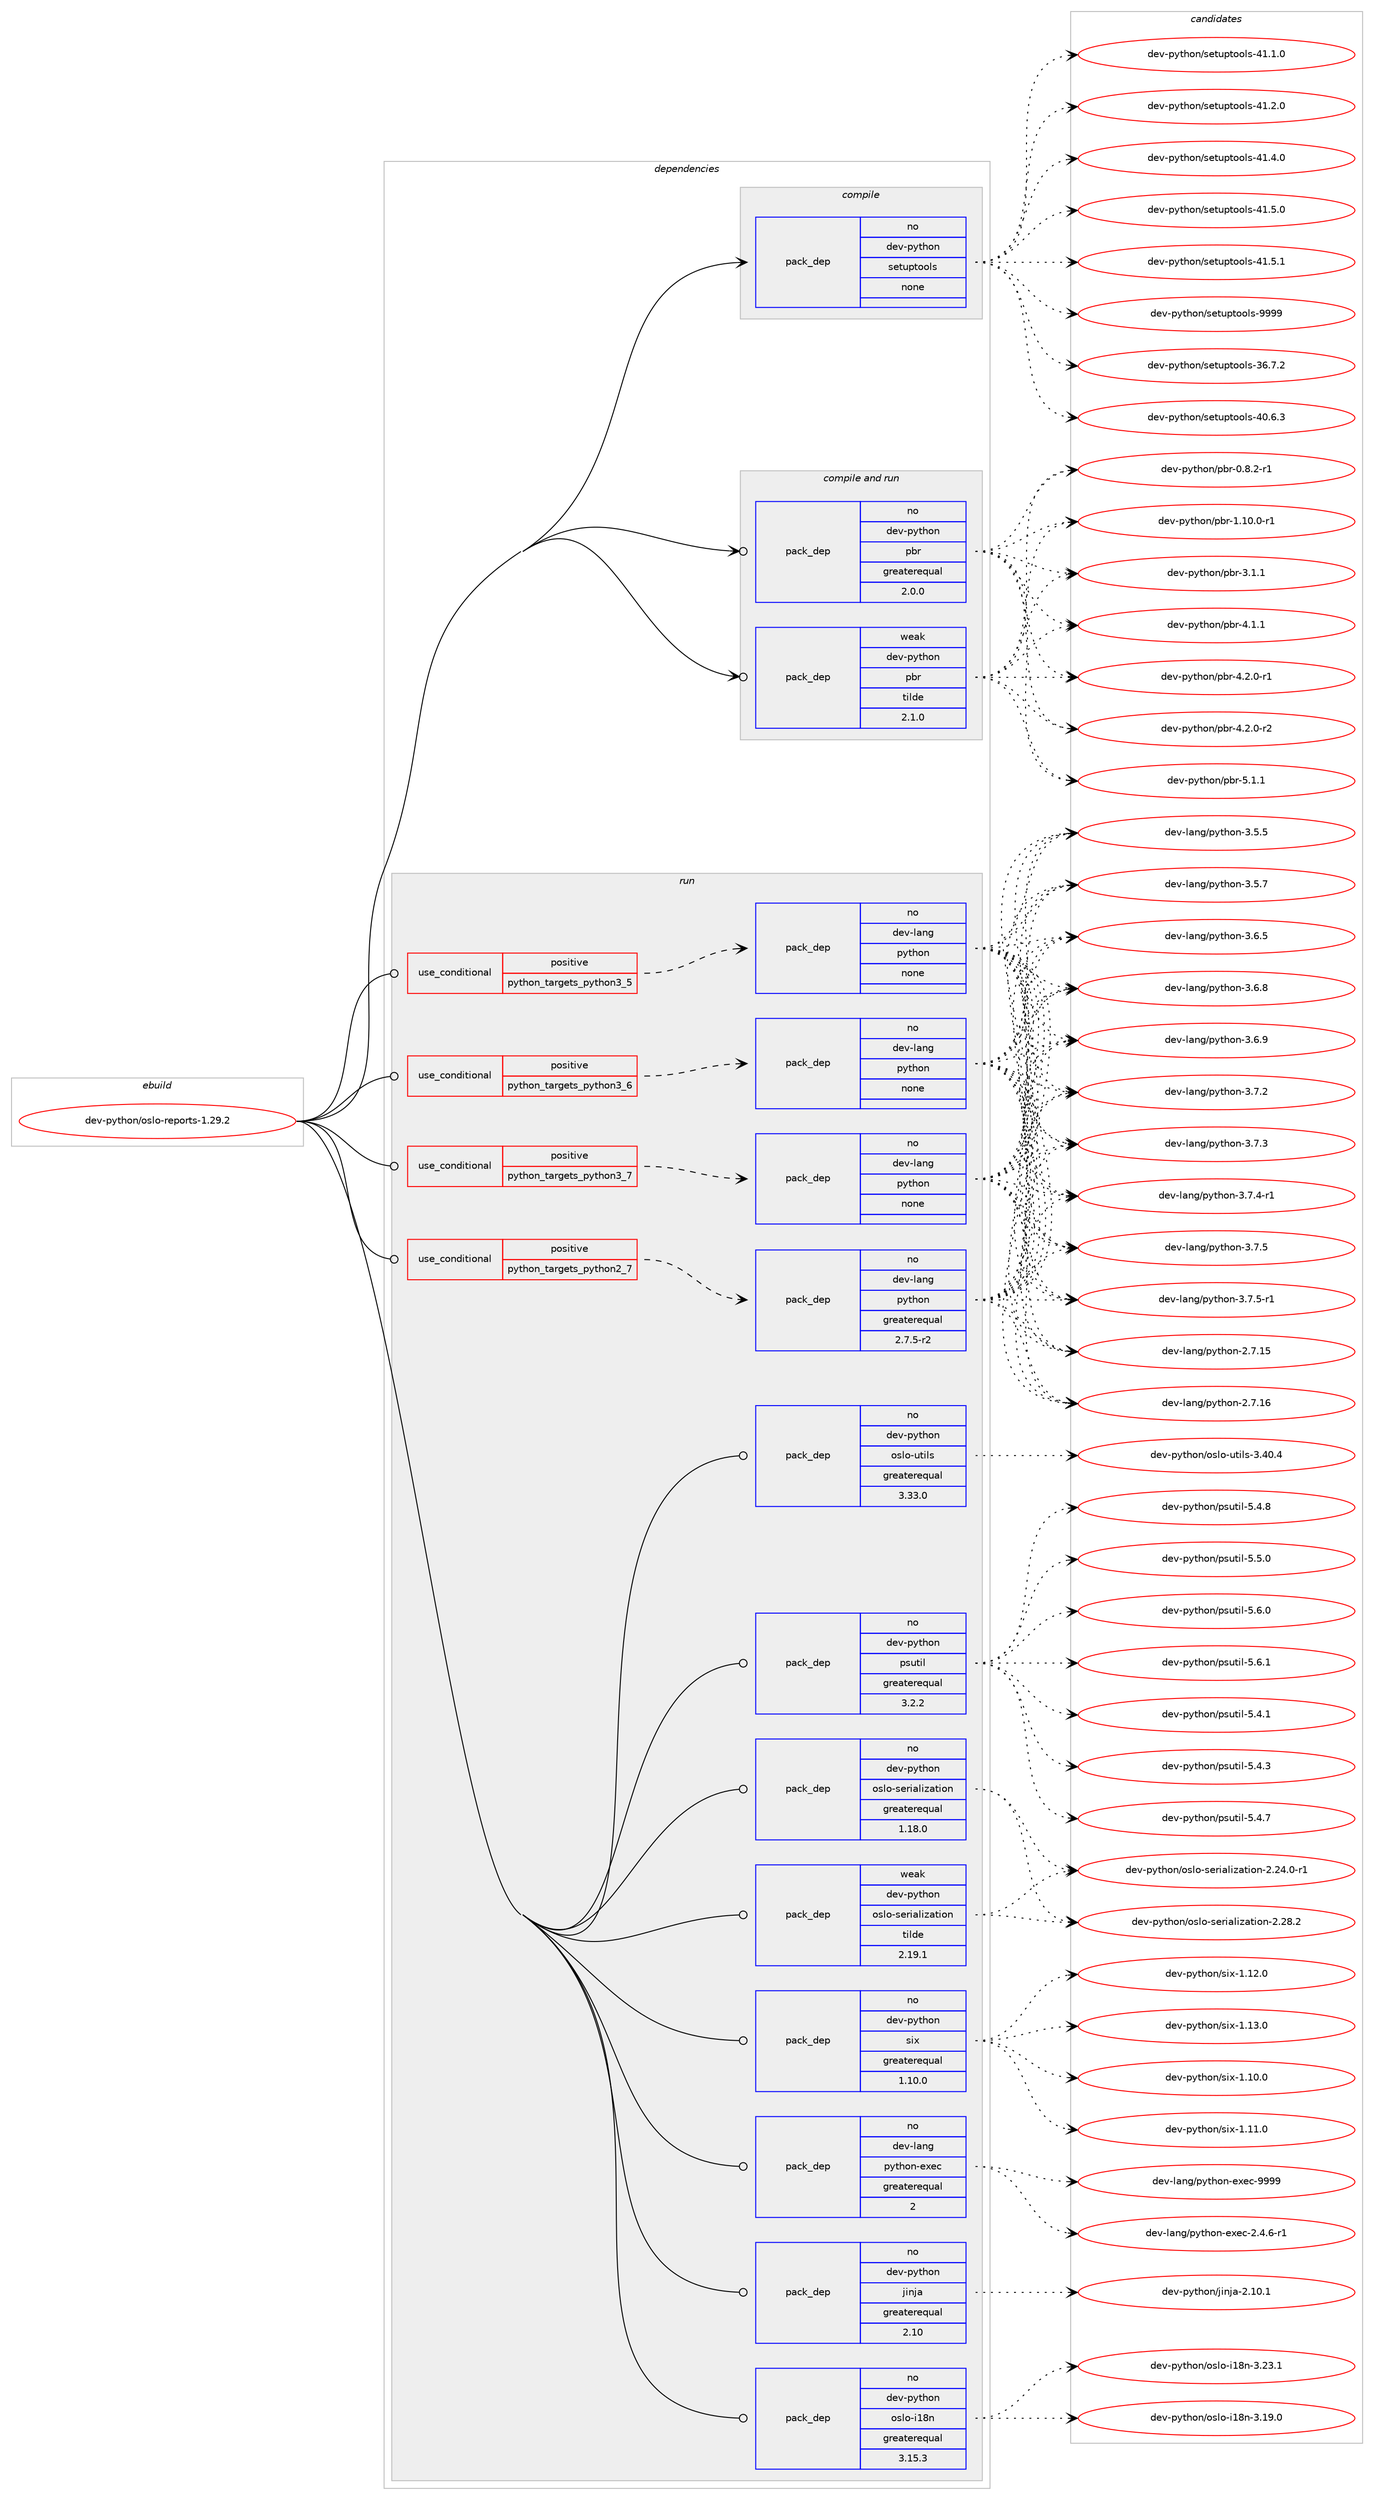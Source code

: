 digraph prolog {

# *************
# Graph options
# *************

newrank=true;
concentrate=true;
compound=true;
graph [rankdir=LR,fontname=Helvetica,fontsize=10,ranksep=1.5];#, ranksep=2.5, nodesep=0.2];
edge  [arrowhead=vee];
node  [fontname=Helvetica,fontsize=10];

# **********
# The ebuild
# **********

subgraph cluster_leftcol {
color=gray;
rank=same;
label=<<i>ebuild</i>>;
id [label="dev-python/oslo-reports-1.29.2", color=red, width=4, href="../dev-python/oslo-reports-1.29.2.svg"];
}

# ****************
# The dependencies
# ****************

subgraph cluster_midcol {
color=gray;
label=<<i>dependencies</i>>;
subgraph cluster_compile {
fillcolor="#eeeeee";
style=filled;
label=<<i>compile</i>>;
subgraph pack463749 {
dependency619401 [label=<<TABLE BORDER="0" CELLBORDER="1" CELLSPACING="0" CELLPADDING="4" WIDTH="220"><TR><TD ROWSPAN="6" CELLPADDING="30">pack_dep</TD></TR><TR><TD WIDTH="110">no</TD></TR><TR><TD>dev-python</TD></TR><TR><TD>setuptools</TD></TR><TR><TD>none</TD></TR><TR><TD></TD></TR></TABLE>>, shape=none, color=blue];
}
id:e -> dependency619401:w [weight=20,style="solid",arrowhead="vee"];
}
subgraph cluster_compileandrun {
fillcolor="#eeeeee";
style=filled;
label=<<i>compile and run</i>>;
subgraph pack463750 {
dependency619402 [label=<<TABLE BORDER="0" CELLBORDER="1" CELLSPACING="0" CELLPADDING="4" WIDTH="220"><TR><TD ROWSPAN="6" CELLPADDING="30">pack_dep</TD></TR><TR><TD WIDTH="110">no</TD></TR><TR><TD>dev-python</TD></TR><TR><TD>pbr</TD></TR><TR><TD>greaterequal</TD></TR><TR><TD>2.0.0</TD></TR></TABLE>>, shape=none, color=blue];
}
id:e -> dependency619402:w [weight=20,style="solid",arrowhead="odotvee"];
subgraph pack463751 {
dependency619403 [label=<<TABLE BORDER="0" CELLBORDER="1" CELLSPACING="0" CELLPADDING="4" WIDTH="220"><TR><TD ROWSPAN="6" CELLPADDING="30">pack_dep</TD></TR><TR><TD WIDTH="110">weak</TD></TR><TR><TD>dev-python</TD></TR><TR><TD>pbr</TD></TR><TR><TD>tilde</TD></TR><TR><TD>2.1.0</TD></TR></TABLE>>, shape=none, color=blue];
}
id:e -> dependency619403:w [weight=20,style="solid",arrowhead="odotvee"];
}
subgraph cluster_run {
fillcolor="#eeeeee";
style=filled;
label=<<i>run</i>>;
subgraph cond143842 {
dependency619404 [label=<<TABLE BORDER="0" CELLBORDER="1" CELLSPACING="0" CELLPADDING="4"><TR><TD ROWSPAN="3" CELLPADDING="10">use_conditional</TD></TR><TR><TD>positive</TD></TR><TR><TD>python_targets_python2_7</TD></TR></TABLE>>, shape=none, color=red];
subgraph pack463752 {
dependency619405 [label=<<TABLE BORDER="0" CELLBORDER="1" CELLSPACING="0" CELLPADDING="4" WIDTH="220"><TR><TD ROWSPAN="6" CELLPADDING="30">pack_dep</TD></TR><TR><TD WIDTH="110">no</TD></TR><TR><TD>dev-lang</TD></TR><TR><TD>python</TD></TR><TR><TD>greaterequal</TD></TR><TR><TD>2.7.5-r2</TD></TR></TABLE>>, shape=none, color=blue];
}
dependency619404:e -> dependency619405:w [weight=20,style="dashed",arrowhead="vee"];
}
id:e -> dependency619404:w [weight=20,style="solid",arrowhead="odot"];
subgraph cond143843 {
dependency619406 [label=<<TABLE BORDER="0" CELLBORDER="1" CELLSPACING="0" CELLPADDING="4"><TR><TD ROWSPAN="3" CELLPADDING="10">use_conditional</TD></TR><TR><TD>positive</TD></TR><TR><TD>python_targets_python3_5</TD></TR></TABLE>>, shape=none, color=red];
subgraph pack463753 {
dependency619407 [label=<<TABLE BORDER="0" CELLBORDER="1" CELLSPACING="0" CELLPADDING="4" WIDTH="220"><TR><TD ROWSPAN="6" CELLPADDING="30">pack_dep</TD></TR><TR><TD WIDTH="110">no</TD></TR><TR><TD>dev-lang</TD></TR><TR><TD>python</TD></TR><TR><TD>none</TD></TR><TR><TD></TD></TR></TABLE>>, shape=none, color=blue];
}
dependency619406:e -> dependency619407:w [weight=20,style="dashed",arrowhead="vee"];
}
id:e -> dependency619406:w [weight=20,style="solid",arrowhead="odot"];
subgraph cond143844 {
dependency619408 [label=<<TABLE BORDER="0" CELLBORDER="1" CELLSPACING="0" CELLPADDING="4"><TR><TD ROWSPAN="3" CELLPADDING="10">use_conditional</TD></TR><TR><TD>positive</TD></TR><TR><TD>python_targets_python3_6</TD></TR></TABLE>>, shape=none, color=red];
subgraph pack463754 {
dependency619409 [label=<<TABLE BORDER="0" CELLBORDER="1" CELLSPACING="0" CELLPADDING="4" WIDTH="220"><TR><TD ROWSPAN="6" CELLPADDING="30">pack_dep</TD></TR><TR><TD WIDTH="110">no</TD></TR><TR><TD>dev-lang</TD></TR><TR><TD>python</TD></TR><TR><TD>none</TD></TR><TR><TD></TD></TR></TABLE>>, shape=none, color=blue];
}
dependency619408:e -> dependency619409:w [weight=20,style="dashed",arrowhead="vee"];
}
id:e -> dependency619408:w [weight=20,style="solid",arrowhead="odot"];
subgraph cond143845 {
dependency619410 [label=<<TABLE BORDER="0" CELLBORDER="1" CELLSPACING="0" CELLPADDING="4"><TR><TD ROWSPAN="3" CELLPADDING="10">use_conditional</TD></TR><TR><TD>positive</TD></TR><TR><TD>python_targets_python3_7</TD></TR></TABLE>>, shape=none, color=red];
subgraph pack463755 {
dependency619411 [label=<<TABLE BORDER="0" CELLBORDER="1" CELLSPACING="0" CELLPADDING="4" WIDTH="220"><TR><TD ROWSPAN="6" CELLPADDING="30">pack_dep</TD></TR><TR><TD WIDTH="110">no</TD></TR><TR><TD>dev-lang</TD></TR><TR><TD>python</TD></TR><TR><TD>none</TD></TR><TR><TD></TD></TR></TABLE>>, shape=none, color=blue];
}
dependency619410:e -> dependency619411:w [weight=20,style="dashed",arrowhead="vee"];
}
id:e -> dependency619410:w [weight=20,style="solid",arrowhead="odot"];
subgraph pack463756 {
dependency619412 [label=<<TABLE BORDER="0" CELLBORDER="1" CELLSPACING="0" CELLPADDING="4" WIDTH="220"><TR><TD ROWSPAN="6" CELLPADDING="30">pack_dep</TD></TR><TR><TD WIDTH="110">no</TD></TR><TR><TD>dev-lang</TD></TR><TR><TD>python-exec</TD></TR><TR><TD>greaterequal</TD></TR><TR><TD>2</TD></TR></TABLE>>, shape=none, color=blue];
}
id:e -> dependency619412:w [weight=20,style="solid",arrowhead="odot"];
subgraph pack463757 {
dependency619413 [label=<<TABLE BORDER="0" CELLBORDER="1" CELLSPACING="0" CELLPADDING="4" WIDTH="220"><TR><TD ROWSPAN="6" CELLPADDING="30">pack_dep</TD></TR><TR><TD WIDTH="110">no</TD></TR><TR><TD>dev-python</TD></TR><TR><TD>jinja</TD></TR><TR><TD>greaterequal</TD></TR><TR><TD>2.10</TD></TR></TABLE>>, shape=none, color=blue];
}
id:e -> dependency619413:w [weight=20,style="solid",arrowhead="odot"];
subgraph pack463758 {
dependency619414 [label=<<TABLE BORDER="0" CELLBORDER="1" CELLSPACING="0" CELLPADDING="4" WIDTH="220"><TR><TD ROWSPAN="6" CELLPADDING="30">pack_dep</TD></TR><TR><TD WIDTH="110">no</TD></TR><TR><TD>dev-python</TD></TR><TR><TD>oslo-i18n</TD></TR><TR><TD>greaterequal</TD></TR><TR><TD>3.15.3</TD></TR></TABLE>>, shape=none, color=blue];
}
id:e -> dependency619414:w [weight=20,style="solid",arrowhead="odot"];
subgraph pack463759 {
dependency619415 [label=<<TABLE BORDER="0" CELLBORDER="1" CELLSPACING="0" CELLPADDING="4" WIDTH="220"><TR><TD ROWSPAN="6" CELLPADDING="30">pack_dep</TD></TR><TR><TD WIDTH="110">no</TD></TR><TR><TD>dev-python</TD></TR><TR><TD>oslo-serialization</TD></TR><TR><TD>greaterequal</TD></TR><TR><TD>1.18.0</TD></TR></TABLE>>, shape=none, color=blue];
}
id:e -> dependency619415:w [weight=20,style="solid",arrowhead="odot"];
subgraph pack463760 {
dependency619416 [label=<<TABLE BORDER="0" CELLBORDER="1" CELLSPACING="0" CELLPADDING="4" WIDTH="220"><TR><TD ROWSPAN="6" CELLPADDING="30">pack_dep</TD></TR><TR><TD WIDTH="110">no</TD></TR><TR><TD>dev-python</TD></TR><TR><TD>oslo-utils</TD></TR><TR><TD>greaterequal</TD></TR><TR><TD>3.33.0</TD></TR></TABLE>>, shape=none, color=blue];
}
id:e -> dependency619416:w [weight=20,style="solid",arrowhead="odot"];
subgraph pack463761 {
dependency619417 [label=<<TABLE BORDER="0" CELLBORDER="1" CELLSPACING="0" CELLPADDING="4" WIDTH="220"><TR><TD ROWSPAN="6" CELLPADDING="30">pack_dep</TD></TR><TR><TD WIDTH="110">no</TD></TR><TR><TD>dev-python</TD></TR><TR><TD>psutil</TD></TR><TR><TD>greaterequal</TD></TR><TR><TD>3.2.2</TD></TR></TABLE>>, shape=none, color=blue];
}
id:e -> dependency619417:w [weight=20,style="solid",arrowhead="odot"];
subgraph pack463762 {
dependency619418 [label=<<TABLE BORDER="0" CELLBORDER="1" CELLSPACING="0" CELLPADDING="4" WIDTH="220"><TR><TD ROWSPAN="6" CELLPADDING="30">pack_dep</TD></TR><TR><TD WIDTH="110">no</TD></TR><TR><TD>dev-python</TD></TR><TR><TD>six</TD></TR><TR><TD>greaterequal</TD></TR><TR><TD>1.10.0</TD></TR></TABLE>>, shape=none, color=blue];
}
id:e -> dependency619418:w [weight=20,style="solid",arrowhead="odot"];
subgraph pack463763 {
dependency619419 [label=<<TABLE BORDER="0" CELLBORDER="1" CELLSPACING="0" CELLPADDING="4" WIDTH="220"><TR><TD ROWSPAN="6" CELLPADDING="30">pack_dep</TD></TR><TR><TD WIDTH="110">weak</TD></TR><TR><TD>dev-python</TD></TR><TR><TD>oslo-serialization</TD></TR><TR><TD>tilde</TD></TR><TR><TD>2.19.1</TD></TR></TABLE>>, shape=none, color=blue];
}
id:e -> dependency619419:w [weight=20,style="solid",arrowhead="odot"];
}
}

# **************
# The candidates
# **************

subgraph cluster_choices {
rank=same;
color=gray;
label=<<i>candidates</i>>;

subgraph choice463749 {
color=black;
nodesep=1;
choice100101118451121211161041111104711510111611711211611111110811545515446554650 [label="dev-python/setuptools-36.7.2", color=red, width=4,href="../dev-python/setuptools-36.7.2.svg"];
choice100101118451121211161041111104711510111611711211611111110811545524846544651 [label="dev-python/setuptools-40.6.3", color=red, width=4,href="../dev-python/setuptools-40.6.3.svg"];
choice100101118451121211161041111104711510111611711211611111110811545524946494648 [label="dev-python/setuptools-41.1.0", color=red, width=4,href="../dev-python/setuptools-41.1.0.svg"];
choice100101118451121211161041111104711510111611711211611111110811545524946504648 [label="dev-python/setuptools-41.2.0", color=red, width=4,href="../dev-python/setuptools-41.2.0.svg"];
choice100101118451121211161041111104711510111611711211611111110811545524946524648 [label="dev-python/setuptools-41.4.0", color=red, width=4,href="../dev-python/setuptools-41.4.0.svg"];
choice100101118451121211161041111104711510111611711211611111110811545524946534648 [label="dev-python/setuptools-41.5.0", color=red, width=4,href="../dev-python/setuptools-41.5.0.svg"];
choice100101118451121211161041111104711510111611711211611111110811545524946534649 [label="dev-python/setuptools-41.5.1", color=red, width=4,href="../dev-python/setuptools-41.5.1.svg"];
choice10010111845112121116104111110471151011161171121161111111081154557575757 [label="dev-python/setuptools-9999", color=red, width=4,href="../dev-python/setuptools-9999.svg"];
dependency619401:e -> choice100101118451121211161041111104711510111611711211611111110811545515446554650:w [style=dotted,weight="100"];
dependency619401:e -> choice100101118451121211161041111104711510111611711211611111110811545524846544651:w [style=dotted,weight="100"];
dependency619401:e -> choice100101118451121211161041111104711510111611711211611111110811545524946494648:w [style=dotted,weight="100"];
dependency619401:e -> choice100101118451121211161041111104711510111611711211611111110811545524946504648:w [style=dotted,weight="100"];
dependency619401:e -> choice100101118451121211161041111104711510111611711211611111110811545524946524648:w [style=dotted,weight="100"];
dependency619401:e -> choice100101118451121211161041111104711510111611711211611111110811545524946534648:w [style=dotted,weight="100"];
dependency619401:e -> choice100101118451121211161041111104711510111611711211611111110811545524946534649:w [style=dotted,weight="100"];
dependency619401:e -> choice10010111845112121116104111110471151011161171121161111111081154557575757:w [style=dotted,weight="100"];
}
subgraph choice463750 {
color=black;
nodesep=1;
choice1001011184511212111610411111047112981144548465646504511449 [label="dev-python/pbr-0.8.2-r1", color=red, width=4,href="../dev-python/pbr-0.8.2-r1.svg"];
choice100101118451121211161041111104711298114454946494846484511449 [label="dev-python/pbr-1.10.0-r1", color=red, width=4,href="../dev-python/pbr-1.10.0-r1.svg"];
choice100101118451121211161041111104711298114455146494649 [label="dev-python/pbr-3.1.1", color=red, width=4,href="../dev-python/pbr-3.1.1.svg"];
choice100101118451121211161041111104711298114455246494649 [label="dev-python/pbr-4.1.1", color=red, width=4,href="../dev-python/pbr-4.1.1.svg"];
choice1001011184511212111610411111047112981144552465046484511449 [label="dev-python/pbr-4.2.0-r1", color=red, width=4,href="../dev-python/pbr-4.2.0-r1.svg"];
choice1001011184511212111610411111047112981144552465046484511450 [label="dev-python/pbr-4.2.0-r2", color=red, width=4,href="../dev-python/pbr-4.2.0-r2.svg"];
choice100101118451121211161041111104711298114455346494649 [label="dev-python/pbr-5.1.1", color=red, width=4,href="../dev-python/pbr-5.1.1.svg"];
dependency619402:e -> choice1001011184511212111610411111047112981144548465646504511449:w [style=dotted,weight="100"];
dependency619402:e -> choice100101118451121211161041111104711298114454946494846484511449:w [style=dotted,weight="100"];
dependency619402:e -> choice100101118451121211161041111104711298114455146494649:w [style=dotted,weight="100"];
dependency619402:e -> choice100101118451121211161041111104711298114455246494649:w [style=dotted,weight="100"];
dependency619402:e -> choice1001011184511212111610411111047112981144552465046484511449:w [style=dotted,weight="100"];
dependency619402:e -> choice1001011184511212111610411111047112981144552465046484511450:w [style=dotted,weight="100"];
dependency619402:e -> choice100101118451121211161041111104711298114455346494649:w [style=dotted,weight="100"];
}
subgraph choice463751 {
color=black;
nodesep=1;
choice1001011184511212111610411111047112981144548465646504511449 [label="dev-python/pbr-0.8.2-r1", color=red, width=4,href="../dev-python/pbr-0.8.2-r1.svg"];
choice100101118451121211161041111104711298114454946494846484511449 [label="dev-python/pbr-1.10.0-r1", color=red, width=4,href="../dev-python/pbr-1.10.0-r1.svg"];
choice100101118451121211161041111104711298114455146494649 [label="dev-python/pbr-3.1.1", color=red, width=4,href="../dev-python/pbr-3.1.1.svg"];
choice100101118451121211161041111104711298114455246494649 [label="dev-python/pbr-4.1.1", color=red, width=4,href="../dev-python/pbr-4.1.1.svg"];
choice1001011184511212111610411111047112981144552465046484511449 [label="dev-python/pbr-4.2.0-r1", color=red, width=4,href="../dev-python/pbr-4.2.0-r1.svg"];
choice1001011184511212111610411111047112981144552465046484511450 [label="dev-python/pbr-4.2.0-r2", color=red, width=4,href="../dev-python/pbr-4.2.0-r2.svg"];
choice100101118451121211161041111104711298114455346494649 [label="dev-python/pbr-5.1.1", color=red, width=4,href="../dev-python/pbr-5.1.1.svg"];
dependency619403:e -> choice1001011184511212111610411111047112981144548465646504511449:w [style=dotted,weight="100"];
dependency619403:e -> choice100101118451121211161041111104711298114454946494846484511449:w [style=dotted,weight="100"];
dependency619403:e -> choice100101118451121211161041111104711298114455146494649:w [style=dotted,weight="100"];
dependency619403:e -> choice100101118451121211161041111104711298114455246494649:w [style=dotted,weight="100"];
dependency619403:e -> choice1001011184511212111610411111047112981144552465046484511449:w [style=dotted,weight="100"];
dependency619403:e -> choice1001011184511212111610411111047112981144552465046484511450:w [style=dotted,weight="100"];
dependency619403:e -> choice100101118451121211161041111104711298114455346494649:w [style=dotted,weight="100"];
}
subgraph choice463752 {
color=black;
nodesep=1;
choice10010111845108971101034711212111610411111045504655464953 [label="dev-lang/python-2.7.15", color=red, width=4,href="../dev-lang/python-2.7.15.svg"];
choice10010111845108971101034711212111610411111045504655464954 [label="dev-lang/python-2.7.16", color=red, width=4,href="../dev-lang/python-2.7.16.svg"];
choice100101118451089711010347112121116104111110455146534653 [label="dev-lang/python-3.5.5", color=red, width=4,href="../dev-lang/python-3.5.5.svg"];
choice100101118451089711010347112121116104111110455146534655 [label="dev-lang/python-3.5.7", color=red, width=4,href="../dev-lang/python-3.5.7.svg"];
choice100101118451089711010347112121116104111110455146544653 [label="dev-lang/python-3.6.5", color=red, width=4,href="../dev-lang/python-3.6.5.svg"];
choice100101118451089711010347112121116104111110455146544656 [label="dev-lang/python-3.6.8", color=red, width=4,href="../dev-lang/python-3.6.8.svg"];
choice100101118451089711010347112121116104111110455146544657 [label="dev-lang/python-3.6.9", color=red, width=4,href="../dev-lang/python-3.6.9.svg"];
choice100101118451089711010347112121116104111110455146554650 [label="dev-lang/python-3.7.2", color=red, width=4,href="../dev-lang/python-3.7.2.svg"];
choice100101118451089711010347112121116104111110455146554651 [label="dev-lang/python-3.7.3", color=red, width=4,href="../dev-lang/python-3.7.3.svg"];
choice1001011184510897110103471121211161041111104551465546524511449 [label="dev-lang/python-3.7.4-r1", color=red, width=4,href="../dev-lang/python-3.7.4-r1.svg"];
choice100101118451089711010347112121116104111110455146554653 [label="dev-lang/python-3.7.5", color=red, width=4,href="../dev-lang/python-3.7.5.svg"];
choice1001011184510897110103471121211161041111104551465546534511449 [label="dev-lang/python-3.7.5-r1", color=red, width=4,href="../dev-lang/python-3.7.5-r1.svg"];
dependency619405:e -> choice10010111845108971101034711212111610411111045504655464953:w [style=dotted,weight="100"];
dependency619405:e -> choice10010111845108971101034711212111610411111045504655464954:w [style=dotted,weight="100"];
dependency619405:e -> choice100101118451089711010347112121116104111110455146534653:w [style=dotted,weight="100"];
dependency619405:e -> choice100101118451089711010347112121116104111110455146534655:w [style=dotted,weight="100"];
dependency619405:e -> choice100101118451089711010347112121116104111110455146544653:w [style=dotted,weight="100"];
dependency619405:e -> choice100101118451089711010347112121116104111110455146544656:w [style=dotted,weight="100"];
dependency619405:e -> choice100101118451089711010347112121116104111110455146544657:w [style=dotted,weight="100"];
dependency619405:e -> choice100101118451089711010347112121116104111110455146554650:w [style=dotted,weight="100"];
dependency619405:e -> choice100101118451089711010347112121116104111110455146554651:w [style=dotted,weight="100"];
dependency619405:e -> choice1001011184510897110103471121211161041111104551465546524511449:w [style=dotted,weight="100"];
dependency619405:e -> choice100101118451089711010347112121116104111110455146554653:w [style=dotted,weight="100"];
dependency619405:e -> choice1001011184510897110103471121211161041111104551465546534511449:w [style=dotted,weight="100"];
}
subgraph choice463753 {
color=black;
nodesep=1;
choice10010111845108971101034711212111610411111045504655464953 [label="dev-lang/python-2.7.15", color=red, width=4,href="../dev-lang/python-2.7.15.svg"];
choice10010111845108971101034711212111610411111045504655464954 [label="dev-lang/python-2.7.16", color=red, width=4,href="../dev-lang/python-2.7.16.svg"];
choice100101118451089711010347112121116104111110455146534653 [label="dev-lang/python-3.5.5", color=red, width=4,href="../dev-lang/python-3.5.5.svg"];
choice100101118451089711010347112121116104111110455146534655 [label="dev-lang/python-3.5.7", color=red, width=4,href="../dev-lang/python-3.5.7.svg"];
choice100101118451089711010347112121116104111110455146544653 [label="dev-lang/python-3.6.5", color=red, width=4,href="../dev-lang/python-3.6.5.svg"];
choice100101118451089711010347112121116104111110455146544656 [label="dev-lang/python-3.6.8", color=red, width=4,href="../dev-lang/python-3.6.8.svg"];
choice100101118451089711010347112121116104111110455146544657 [label="dev-lang/python-3.6.9", color=red, width=4,href="../dev-lang/python-3.6.9.svg"];
choice100101118451089711010347112121116104111110455146554650 [label="dev-lang/python-3.7.2", color=red, width=4,href="../dev-lang/python-3.7.2.svg"];
choice100101118451089711010347112121116104111110455146554651 [label="dev-lang/python-3.7.3", color=red, width=4,href="../dev-lang/python-3.7.3.svg"];
choice1001011184510897110103471121211161041111104551465546524511449 [label="dev-lang/python-3.7.4-r1", color=red, width=4,href="../dev-lang/python-3.7.4-r1.svg"];
choice100101118451089711010347112121116104111110455146554653 [label="dev-lang/python-3.7.5", color=red, width=4,href="../dev-lang/python-3.7.5.svg"];
choice1001011184510897110103471121211161041111104551465546534511449 [label="dev-lang/python-3.7.5-r1", color=red, width=4,href="../dev-lang/python-3.7.5-r1.svg"];
dependency619407:e -> choice10010111845108971101034711212111610411111045504655464953:w [style=dotted,weight="100"];
dependency619407:e -> choice10010111845108971101034711212111610411111045504655464954:w [style=dotted,weight="100"];
dependency619407:e -> choice100101118451089711010347112121116104111110455146534653:w [style=dotted,weight="100"];
dependency619407:e -> choice100101118451089711010347112121116104111110455146534655:w [style=dotted,weight="100"];
dependency619407:e -> choice100101118451089711010347112121116104111110455146544653:w [style=dotted,weight="100"];
dependency619407:e -> choice100101118451089711010347112121116104111110455146544656:w [style=dotted,weight="100"];
dependency619407:e -> choice100101118451089711010347112121116104111110455146544657:w [style=dotted,weight="100"];
dependency619407:e -> choice100101118451089711010347112121116104111110455146554650:w [style=dotted,weight="100"];
dependency619407:e -> choice100101118451089711010347112121116104111110455146554651:w [style=dotted,weight="100"];
dependency619407:e -> choice1001011184510897110103471121211161041111104551465546524511449:w [style=dotted,weight="100"];
dependency619407:e -> choice100101118451089711010347112121116104111110455146554653:w [style=dotted,weight="100"];
dependency619407:e -> choice1001011184510897110103471121211161041111104551465546534511449:w [style=dotted,weight="100"];
}
subgraph choice463754 {
color=black;
nodesep=1;
choice10010111845108971101034711212111610411111045504655464953 [label="dev-lang/python-2.7.15", color=red, width=4,href="../dev-lang/python-2.7.15.svg"];
choice10010111845108971101034711212111610411111045504655464954 [label="dev-lang/python-2.7.16", color=red, width=4,href="../dev-lang/python-2.7.16.svg"];
choice100101118451089711010347112121116104111110455146534653 [label="dev-lang/python-3.5.5", color=red, width=4,href="../dev-lang/python-3.5.5.svg"];
choice100101118451089711010347112121116104111110455146534655 [label="dev-lang/python-3.5.7", color=red, width=4,href="../dev-lang/python-3.5.7.svg"];
choice100101118451089711010347112121116104111110455146544653 [label="dev-lang/python-3.6.5", color=red, width=4,href="../dev-lang/python-3.6.5.svg"];
choice100101118451089711010347112121116104111110455146544656 [label="dev-lang/python-3.6.8", color=red, width=4,href="../dev-lang/python-3.6.8.svg"];
choice100101118451089711010347112121116104111110455146544657 [label="dev-lang/python-3.6.9", color=red, width=4,href="../dev-lang/python-3.6.9.svg"];
choice100101118451089711010347112121116104111110455146554650 [label="dev-lang/python-3.7.2", color=red, width=4,href="../dev-lang/python-3.7.2.svg"];
choice100101118451089711010347112121116104111110455146554651 [label="dev-lang/python-3.7.3", color=red, width=4,href="../dev-lang/python-3.7.3.svg"];
choice1001011184510897110103471121211161041111104551465546524511449 [label="dev-lang/python-3.7.4-r1", color=red, width=4,href="../dev-lang/python-3.7.4-r1.svg"];
choice100101118451089711010347112121116104111110455146554653 [label="dev-lang/python-3.7.5", color=red, width=4,href="../dev-lang/python-3.7.5.svg"];
choice1001011184510897110103471121211161041111104551465546534511449 [label="dev-lang/python-3.7.5-r1", color=red, width=4,href="../dev-lang/python-3.7.5-r1.svg"];
dependency619409:e -> choice10010111845108971101034711212111610411111045504655464953:w [style=dotted,weight="100"];
dependency619409:e -> choice10010111845108971101034711212111610411111045504655464954:w [style=dotted,weight="100"];
dependency619409:e -> choice100101118451089711010347112121116104111110455146534653:w [style=dotted,weight="100"];
dependency619409:e -> choice100101118451089711010347112121116104111110455146534655:w [style=dotted,weight="100"];
dependency619409:e -> choice100101118451089711010347112121116104111110455146544653:w [style=dotted,weight="100"];
dependency619409:e -> choice100101118451089711010347112121116104111110455146544656:w [style=dotted,weight="100"];
dependency619409:e -> choice100101118451089711010347112121116104111110455146544657:w [style=dotted,weight="100"];
dependency619409:e -> choice100101118451089711010347112121116104111110455146554650:w [style=dotted,weight="100"];
dependency619409:e -> choice100101118451089711010347112121116104111110455146554651:w [style=dotted,weight="100"];
dependency619409:e -> choice1001011184510897110103471121211161041111104551465546524511449:w [style=dotted,weight="100"];
dependency619409:e -> choice100101118451089711010347112121116104111110455146554653:w [style=dotted,weight="100"];
dependency619409:e -> choice1001011184510897110103471121211161041111104551465546534511449:w [style=dotted,weight="100"];
}
subgraph choice463755 {
color=black;
nodesep=1;
choice10010111845108971101034711212111610411111045504655464953 [label="dev-lang/python-2.7.15", color=red, width=4,href="../dev-lang/python-2.7.15.svg"];
choice10010111845108971101034711212111610411111045504655464954 [label="dev-lang/python-2.7.16", color=red, width=4,href="../dev-lang/python-2.7.16.svg"];
choice100101118451089711010347112121116104111110455146534653 [label="dev-lang/python-3.5.5", color=red, width=4,href="../dev-lang/python-3.5.5.svg"];
choice100101118451089711010347112121116104111110455146534655 [label="dev-lang/python-3.5.7", color=red, width=4,href="../dev-lang/python-3.5.7.svg"];
choice100101118451089711010347112121116104111110455146544653 [label="dev-lang/python-3.6.5", color=red, width=4,href="../dev-lang/python-3.6.5.svg"];
choice100101118451089711010347112121116104111110455146544656 [label="dev-lang/python-3.6.8", color=red, width=4,href="../dev-lang/python-3.6.8.svg"];
choice100101118451089711010347112121116104111110455146544657 [label="dev-lang/python-3.6.9", color=red, width=4,href="../dev-lang/python-3.6.9.svg"];
choice100101118451089711010347112121116104111110455146554650 [label="dev-lang/python-3.7.2", color=red, width=4,href="../dev-lang/python-3.7.2.svg"];
choice100101118451089711010347112121116104111110455146554651 [label="dev-lang/python-3.7.3", color=red, width=4,href="../dev-lang/python-3.7.3.svg"];
choice1001011184510897110103471121211161041111104551465546524511449 [label="dev-lang/python-3.7.4-r1", color=red, width=4,href="../dev-lang/python-3.7.4-r1.svg"];
choice100101118451089711010347112121116104111110455146554653 [label="dev-lang/python-3.7.5", color=red, width=4,href="../dev-lang/python-3.7.5.svg"];
choice1001011184510897110103471121211161041111104551465546534511449 [label="dev-lang/python-3.7.5-r1", color=red, width=4,href="../dev-lang/python-3.7.5-r1.svg"];
dependency619411:e -> choice10010111845108971101034711212111610411111045504655464953:w [style=dotted,weight="100"];
dependency619411:e -> choice10010111845108971101034711212111610411111045504655464954:w [style=dotted,weight="100"];
dependency619411:e -> choice100101118451089711010347112121116104111110455146534653:w [style=dotted,weight="100"];
dependency619411:e -> choice100101118451089711010347112121116104111110455146534655:w [style=dotted,weight="100"];
dependency619411:e -> choice100101118451089711010347112121116104111110455146544653:w [style=dotted,weight="100"];
dependency619411:e -> choice100101118451089711010347112121116104111110455146544656:w [style=dotted,weight="100"];
dependency619411:e -> choice100101118451089711010347112121116104111110455146544657:w [style=dotted,weight="100"];
dependency619411:e -> choice100101118451089711010347112121116104111110455146554650:w [style=dotted,weight="100"];
dependency619411:e -> choice100101118451089711010347112121116104111110455146554651:w [style=dotted,weight="100"];
dependency619411:e -> choice1001011184510897110103471121211161041111104551465546524511449:w [style=dotted,weight="100"];
dependency619411:e -> choice100101118451089711010347112121116104111110455146554653:w [style=dotted,weight="100"];
dependency619411:e -> choice1001011184510897110103471121211161041111104551465546534511449:w [style=dotted,weight="100"];
}
subgraph choice463756 {
color=black;
nodesep=1;
choice10010111845108971101034711212111610411111045101120101994550465246544511449 [label="dev-lang/python-exec-2.4.6-r1", color=red, width=4,href="../dev-lang/python-exec-2.4.6-r1.svg"];
choice10010111845108971101034711212111610411111045101120101994557575757 [label="dev-lang/python-exec-9999", color=red, width=4,href="../dev-lang/python-exec-9999.svg"];
dependency619412:e -> choice10010111845108971101034711212111610411111045101120101994550465246544511449:w [style=dotted,weight="100"];
dependency619412:e -> choice10010111845108971101034711212111610411111045101120101994557575757:w [style=dotted,weight="100"];
}
subgraph choice463757 {
color=black;
nodesep=1;
choice10010111845112121116104111110471061051101069745504649484649 [label="dev-python/jinja-2.10.1", color=red, width=4,href="../dev-python/jinja-2.10.1.svg"];
dependency619413:e -> choice10010111845112121116104111110471061051101069745504649484649:w [style=dotted,weight="100"];
}
subgraph choice463758 {
color=black;
nodesep=1;
choice100101118451121211161041111104711111510811145105495611045514649574648 [label="dev-python/oslo-i18n-3.19.0", color=red, width=4,href="../dev-python/oslo-i18n-3.19.0.svg"];
choice100101118451121211161041111104711111510811145105495611045514650514649 [label="dev-python/oslo-i18n-3.23.1", color=red, width=4,href="../dev-python/oslo-i18n-3.23.1.svg"];
dependency619414:e -> choice100101118451121211161041111104711111510811145105495611045514649574648:w [style=dotted,weight="100"];
dependency619414:e -> choice100101118451121211161041111104711111510811145105495611045514650514649:w [style=dotted,weight="100"];
}
subgraph choice463759 {
color=black;
nodesep=1;
choice1001011184511212111610411111047111115108111451151011141059710810512297116105111110455046505246484511449 [label="dev-python/oslo-serialization-2.24.0-r1", color=red, width=4,href="../dev-python/oslo-serialization-2.24.0-r1.svg"];
choice100101118451121211161041111104711111510811145115101114105971081051229711610511111045504650564650 [label="dev-python/oslo-serialization-2.28.2", color=red, width=4,href="../dev-python/oslo-serialization-2.28.2.svg"];
dependency619415:e -> choice1001011184511212111610411111047111115108111451151011141059710810512297116105111110455046505246484511449:w [style=dotted,weight="100"];
dependency619415:e -> choice100101118451121211161041111104711111510811145115101114105971081051229711610511111045504650564650:w [style=dotted,weight="100"];
}
subgraph choice463760 {
color=black;
nodesep=1;
choice10010111845112121116104111110471111151081114511711610510811545514652484652 [label="dev-python/oslo-utils-3.40.4", color=red, width=4,href="../dev-python/oslo-utils-3.40.4.svg"];
dependency619416:e -> choice10010111845112121116104111110471111151081114511711610510811545514652484652:w [style=dotted,weight="100"];
}
subgraph choice463761 {
color=black;
nodesep=1;
choice1001011184511212111610411111047112115117116105108455346524649 [label="dev-python/psutil-5.4.1", color=red, width=4,href="../dev-python/psutil-5.4.1.svg"];
choice1001011184511212111610411111047112115117116105108455346524651 [label="dev-python/psutil-5.4.3", color=red, width=4,href="../dev-python/psutil-5.4.3.svg"];
choice1001011184511212111610411111047112115117116105108455346524655 [label="dev-python/psutil-5.4.7", color=red, width=4,href="../dev-python/psutil-5.4.7.svg"];
choice1001011184511212111610411111047112115117116105108455346524656 [label="dev-python/psutil-5.4.8", color=red, width=4,href="../dev-python/psutil-5.4.8.svg"];
choice1001011184511212111610411111047112115117116105108455346534648 [label="dev-python/psutil-5.5.0", color=red, width=4,href="../dev-python/psutil-5.5.0.svg"];
choice1001011184511212111610411111047112115117116105108455346544648 [label="dev-python/psutil-5.6.0", color=red, width=4,href="../dev-python/psutil-5.6.0.svg"];
choice1001011184511212111610411111047112115117116105108455346544649 [label="dev-python/psutil-5.6.1", color=red, width=4,href="../dev-python/psutil-5.6.1.svg"];
dependency619417:e -> choice1001011184511212111610411111047112115117116105108455346524649:w [style=dotted,weight="100"];
dependency619417:e -> choice1001011184511212111610411111047112115117116105108455346524651:w [style=dotted,weight="100"];
dependency619417:e -> choice1001011184511212111610411111047112115117116105108455346524655:w [style=dotted,weight="100"];
dependency619417:e -> choice1001011184511212111610411111047112115117116105108455346524656:w [style=dotted,weight="100"];
dependency619417:e -> choice1001011184511212111610411111047112115117116105108455346534648:w [style=dotted,weight="100"];
dependency619417:e -> choice1001011184511212111610411111047112115117116105108455346544648:w [style=dotted,weight="100"];
dependency619417:e -> choice1001011184511212111610411111047112115117116105108455346544649:w [style=dotted,weight="100"];
}
subgraph choice463762 {
color=black;
nodesep=1;
choice100101118451121211161041111104711510512045494649484648 [label="dev-python/six-1.10.0", color=red, width=4,href="../dev-python/six-1.10.0.svg"];
choice100101118451121211161041111104711510512045494649494648 [label="dev-python/six-1.11.0", color=red, width=4,href="../dev-python/six-1.11.0.svg"];
choice100101118451121211161041111104711510512045494649504648 [label="dev-python/six-1.12.0", color=red, width=4,href="../dev-python/six-1.12.0.svg"];
choice100101118451121211161041111104711510512045494649514648 [label="dev-python/six-1.13.0", color=red, width=4,href="../dev-python/six-1.13.0.svg"];
dependency619418:e -> choice100101118451121211161041111104711510512045494649484648:w [style=dotted,weight="100"];
dependency619418:e -> choice100101118451121211161041111104711510512045494649494648:w [style=dotted,weight="100"];
dependency619418:e -> choice100101118451121211161041111104711510512045494649504648:w [style=dotted,weight="100"];
dependency619418:e -> choice100101118451121211161041111104711510512045494649514648:w [style=dotted,weight="100"];
}
subgraph choice463763 {
color=black;
nodesep=1;
choice1001011184511212111610411111047111115108111451151011141059710810512297116105111110455046505246484511449 [label="dev-python/oslo-serialization-2.24.0-r1", color=red, width=4,href="../dev-python/oslo-serialization-2.24.0-r1.svg"];
choice100101118451121211161041111104711111510811145115101114105971081051229711610511111045504650564650 [label="dev-python/oslo-serialization-2.28.2", color=red, width=4,href="../dev-python/oslo-serialization-2.28.2.svg"];
dependency619419:e -> choice1001011184511212111610411111047111115108111451151011141059710810512297116105111110455046505246484511449:w [style=dotted,weight="100"];
dependency619419:e -> choice100101118451121211161041111104711111510811145115101114105971081051229711610511111045504650564650:w [style=dotted,weight="100"];
}
}

}
